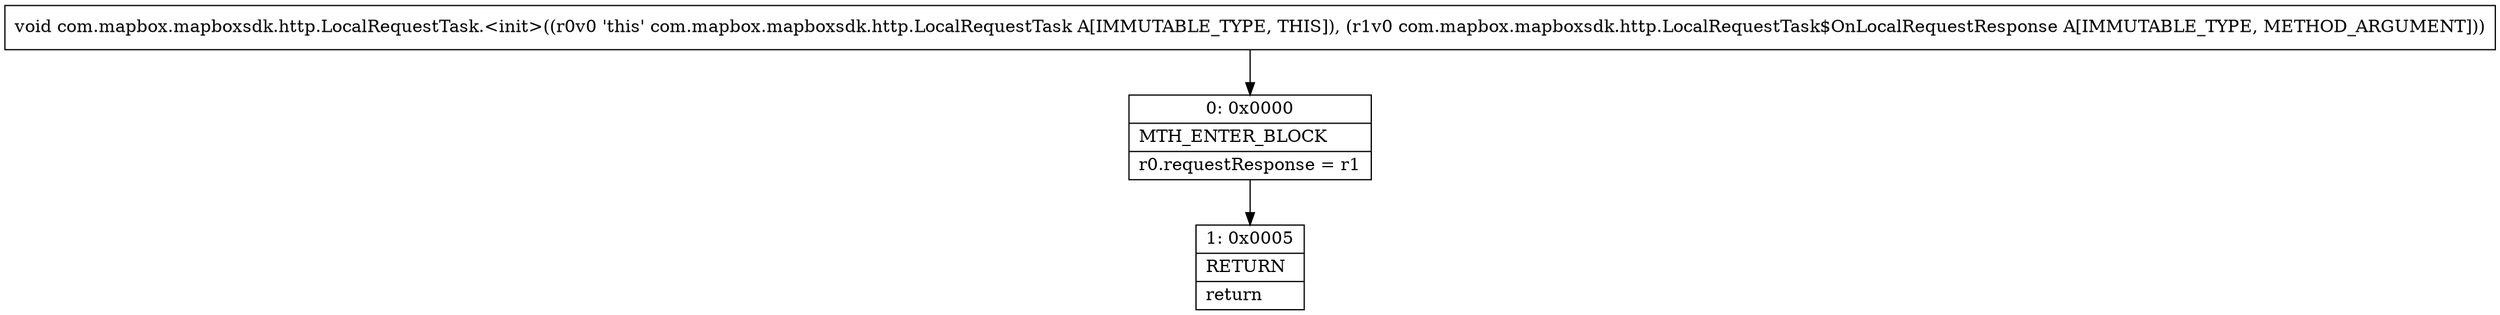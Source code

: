 digraph "CFG forcom.mapbox.mapboxsdk.http.LocalRequestTask.\<init\>(Lcom\/mapbox\/mapboxsdk\/http\/LocalRequestTask$OnLocalRequestResponse;)V" {
Node_0 [shape=record,label="{0\:\ 0x0000|MTH_ENTER_BLOCK\l|r0.requestResponse = r1\l}"];
Node_1 [shape=record,label="{1\:\ 0x0005|RETURN\l|return\l}"];
MethodNode[shape=record,label="{void com.mapbox.mapboxsdk.http.LocalRequestTask.\<init\>((r0v0 'this' com.mapbox.mapboxsdk.http.LocalRequestTask A[IMMUTABLE_TYPE, THIS]), (r1v0 com.mapbox.mapboxsdk.http.LocalRequestTask$OnLocalRequestResponse A[IMMUTABLE_TYPE, METHOD_ARGUMENT])) }"];
MethodNode -> Node_0;
Node_0 -> Node_1;
}

